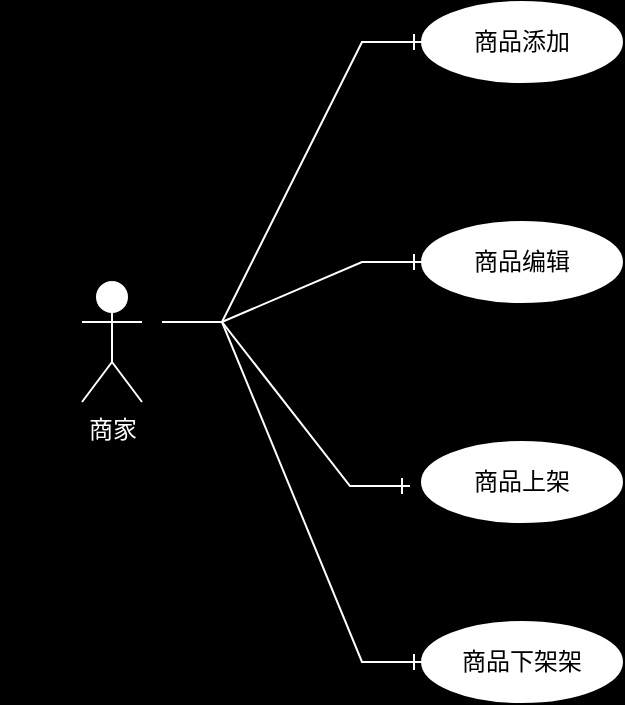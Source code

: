 <mxfile version="22.1.8" type="github">
  <diagram name="第 1 页" id="9TA7ackutGvhBLkoKlSz">
    <mxGraphModel dx="1026" dy="685" grid="0" gridSize="10" guides="1" tooltips="1" connect="1" arrows="1" fold="1" page="1" pageScale="1" pageWidth="827" pageHeight="1169" background="#000000" math="0" shadow="0">
      <root>
        <mxCell id="0" />
        <mxCell id="1" parent="0" />
        <mxCell id="IPmDCuHy6IRndc-jKpU1-24" style="edgeStyle=orthogonalEdgeStyle;rounded=0;orthogonalLoop=1;jettySize=auto;html=1;" edge="1" parent="1" source="IPmDCuHy6IRndc-jKpU1-2">
          <mxGeometry relative="1" as="geometry">
            <mxPoint x="27" y="544" as="targetPoint" />
          </mxGeometry>
        </mxCell>
        <mxCell id="IPmDCuHy6IRndc-jKpU1-26" value="" style="edgeStyle=orthogonalEdgeStyle;rounded=0;orthogonalLoop=1;jettySize=auto;html=1;" edge="1" parent="1" source="IPmDCuHy6IRndc-jKpU1-2">
          <mxGeometry relative="1" as="geometry">
            <mxPoint x="75" y="550" as="targetPoint" />
          </mxGeometry>
        </mxCell>
        <mxCell id="IPmDCuHy6IRndc-jKpU1-27" style="edgeStyle=orthogonalEdgeStyle;rounded=0;orthogonalLoop=1;jettySize=auto;html=1;" edge="1" parent="1" source="IPmDCuHy6IRndc-jKpU1-2">
          <mxGeometry relative="1" as="geometry">
            <mxPoint x="36" y="503" as="targetPoint" />
          </mxGeometry>
        </mxCell>
        <mxCell id="IPmDCuHy6IRndc-jKpU1-28" value="" style="edgeStyle=orthogonalEdgeStyle;rounded=0;orthogonalLoop=1;jettySize=auto;html=1;" edge="1" parent="1" source="IPmDCuHy6IRndc-jKpU1-2">
          <mxGeometry relative="1" as="geometry">
            <mxPoint x="75" y="550" as="targetPoint" />
          </mxGeometry>
        </mxCell>
        <mxCell id="IPmDCuHy6IRndc-jKpU1-2" value="&lt;font color=&quot;#ffffff&quot;&gt;商家&lt;/font&gt;" style="shape=umlActor;verticalLabelPosition=bottom;verticalAlign=top;html=1;strokeColor=#FFFFFF;" vertex="1" parent="1">
          <mxGeometry x="60" y="410" width="30" height="60" as="geometry" />
        </mxCell>
        <mxCell id="IPmDCuHy6IRndc-jKpU1-15" value="商品添加" style="ellipse;whiteSpace=wrap;html=1;align=center;strokeColor=#FFFFFF;" vertex="1" parent="1">
          <mxGeometry x="230" y="270" width="100" height="40" as="geometry" />
        </mxCell>
        <mxCell id="IPmDCuHy6IRndc-jKpU1-16" value="商品编辑" style="ellipse;whiteSpace=wrap;html=1;align=center;strokeColor=#FFFFFF;" vertex="1" parent="1">
          <mxGeometry x="230" y="380" width="100" height="40" as="geometry" />
        </mxCell>
        <mxCell id="IPmDCuHy6IRndc-jKpU1-17" value="商品上架" style="ellipse;whiteSpace=wrap;html=1;align=center;strokeColor=#FFFFFF;" vertex="1" parent="1">
          <mxGeometry x="230" y="490" width="100" height="40" as="geometry" />
        </mxCell>
        <mxCell id="IPmDCuHy6IRndc-jKpU1-18" value="商品下架架" style="ellipse;whiteSpace=wrap;html=1;align=center;strokeColor=#FFFFFF;" vertex="1" parent="1">
          <mxGeometry x="230" y="580" width="100" height="40" as="geometry" />
        </mxCell>
        <mxCell id="IPmDCuHy6IRndc-jKpU1-20" value="" style="edgeStyle=entityRelationEdgeStyle;fontSize=12;html=1;endArrow=ERone;endFill=1;rounded=0;entryX=0;entryY=0.5;entryDx=0;entryDy=0;strokeColor=#FFFFFF;" edge="1" parent="1" target="IPmDCuHy6IRndc-jKpU1-15">
          <mxGeometry width="100" height="100" relative="1" as="geometry">
            <mxPoint x="100" y="430" as="sourcePoint" />
            <mxPoint x="460" y="300" as="targetPoint" />
          </mxGeometry>
        </mxCell>
        <mxCell id="IPmDCuHy6IRndc-jKpU1-21" value="" style="edgeStyle=entityRelationEdgeStyle;fontSize=12;html=1;endArrow=ERone;endFill=1;rounded=0;entryX=0;entryY=0.5;entryDx=0;entryDy=0;strokeColor=#FFFFFF;" edge="1" parent="1" target="IPmDCuHy6IRndc-jKpU1-16">
          <mxGeometry width="100" height="100" relative="1" as="geometry">
            <mxPoint x="100" y="430" as="sourcePoint" />
            <mxPoint x="240" y="300" as="targetPoint" />
          </mxGeometry>
        </mxCell>
        <mxCell id="IPmDCuHy6IRndc-jKpU1-22" value="" style="edgeStyle=entityRelationEdgeStyle;fontSize=12;html=1;endArrow=ERone;endFill=1;rounded=0;entryX=-0.06;entryY=0.55;entryDx=0;entryDy=0;entryPerimeter=0;strokeColor=#FFFFFF;" edge="1" parent="1" target="IPmDCuHy6IRndc-jKpU1-17">
          <mxGeometry width="100" height="100" relative="1" as="geometry">
            <mxPoint x="100" y="430" as="sourcePoint" />
            <mxPoint x="240" y="410" as="targetPoint" />
          </mxGeometry>
        </mxCell>
        <mxCell id="IPmDCuHy6IRndc-jKpU1-23" value="" style="edgeStyle=entityRelationEdgeStyle;fontSize=12;html=1;endArrow=ERone;endFill=1;rounded=0;entryX=0;entryY=0.5;entryDx=0;entryDy=0;strokeColor=#FFFFFF;" edge="1" parent="1" target="IPmDCuHy6IRndc-jKpU1-18">
          <mxGeometry width="100" height="100" relative="1" as="geometry">
            <mxPoint x="100" y="430" as="sourcePoint" />
            <mxPoint x="234" y="522" as="targetPoint" />
          </mxGeometry>
        </mxCell>
      </root>
    </mxGraphModel>
  </diagram>
</mxfile>
